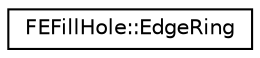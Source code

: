 digraph "Graphical Class Hierarchy"
{
  edge [fontname="Helvetica",fontsize="10",labelfontname="Helvetica",labelfontsize="10"];
  node [fontname="Helvetica",fontsize="10",shape=record];
  rankdir="LR";
  Node1 [label="FEFillHole::EdgeRing",height=0.2,width=0.4,color="black", fillcolor="white", style="filled",URL="$class_f_e_fill_hole_1_1_edge_ring.html"];
}
